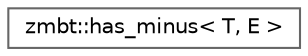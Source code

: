 digraph "Graphical Class Hierarchy"
{
 // LATEX_PDF_SIZE
  bgcolor="transparent";
  edge [fontname=Helvetica,fontsize=10,labelfontname=Helvetica,labelfontsize=10];
  node [fontname=Helvetica,fontsize=10,shape=box,height=0.2,width=0.4];
  rankdir="LR";
  Node0 [id="Node000000",label="zmbt::has_minus\< T, E \>",height=0.2,width=0.4,color="grey40", fillcolor="white", style="filled",URL="$structzmbt_1_1has__minus.html",tooltip=" "];
}
